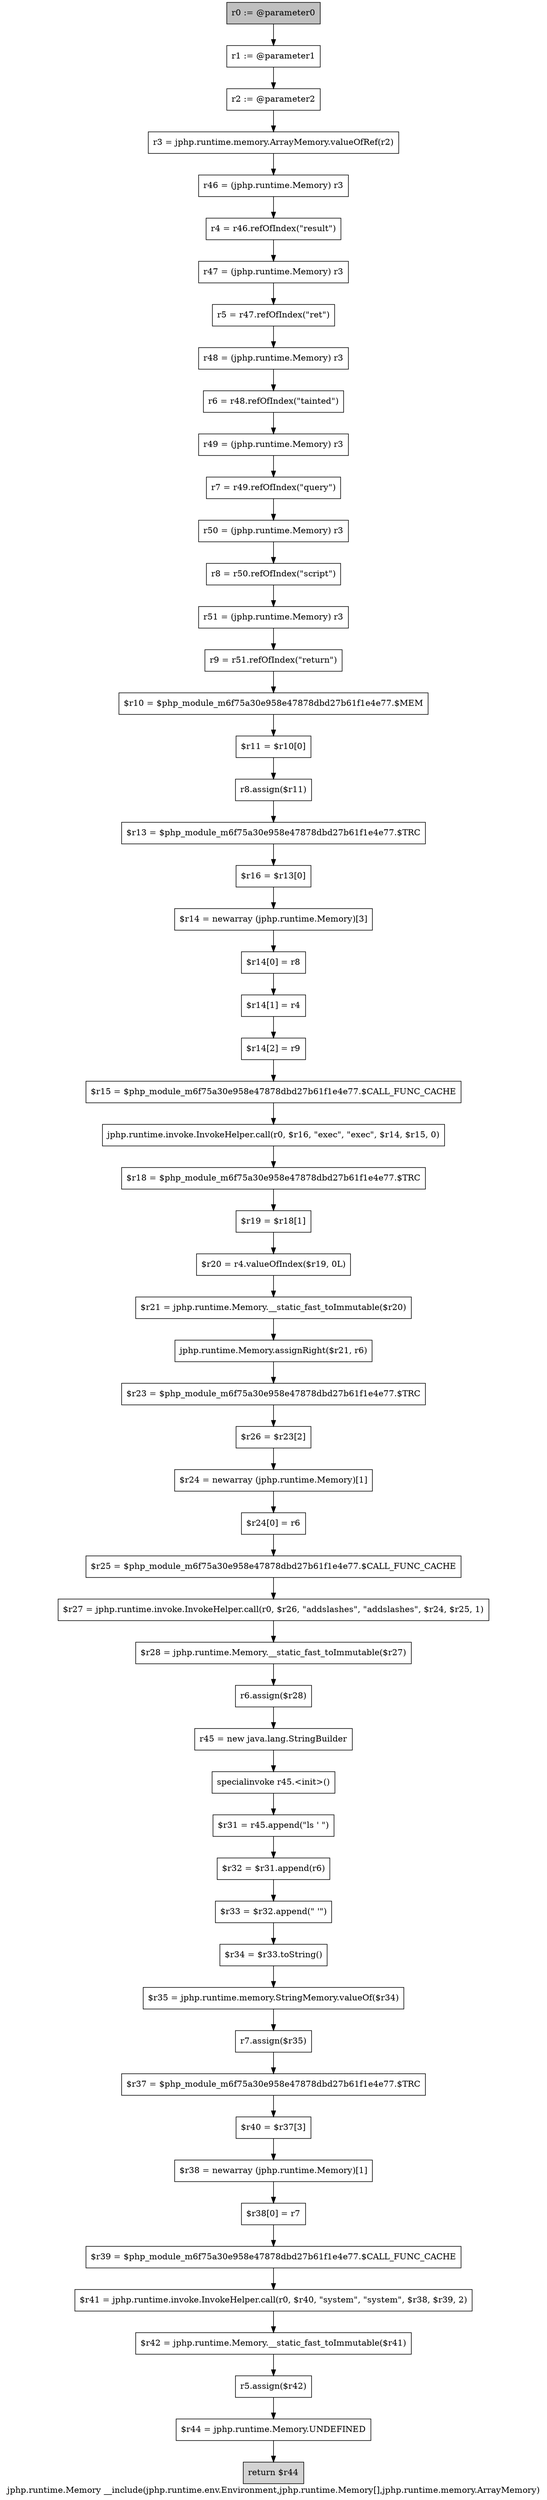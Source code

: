 digraph "jphp.runtime.Memory __include(jphp.runtime.env.Environment,jphp.runtime.Memory[],jphp.runtime.memory.ArrayMemory)" {
    label="jphp.runtime.Memory __include(jphp.runtime.env.Environment,jphp.runtime.Memory[],jphp.runtime.memory.ArrayMemory)";
    node [shape=box];
    "0" [style=filled,fillcolor=gray,label="r0 := @parameter0",];
    "1" [label="r1 := @parameter1",];
    "0"->"1";
    "2" [label="r2 := @parameter2",];
    "1"->"2";
    "3" [label="r3 = jphp.runtime.memory.ArrayMemory.valueOfRef(r2)",];
    "2"->"3";
    "4" [label="r46 = (jphp.runtime.Memory) r3",];
    "3"->"4";
    "5" [label="r4 = r46.refOfIndex(\"result\")",];
    "4"->"5";
    "6" [label="r47 = (jphp.runtime.Memory) r3",];
    "5"->"6";
    "7" [label="r5 = r47.refOfIndex(\"ret\")",];
    "6"->"7";
    "8" [label="r48 = (jphp.runtime.Memory) r3",];
    "7"->"8";
    "9" [label="r6 = r48.refOfIndex(\"tainted\")",];
    "8"->"9";
    "10" [label="r49 = (jphp.runtime.Memory) r3",];
    "9"->"10";
    "11" [label="r7 = r49.refOfIndex(\"query\")",];
    "10"->"11";
    "12" [label="r50 = (jphp.runtime.Memory) r3",];
    "11"->"12";
    "13" [label="r8 = r50.refOfIndex(\"script\")",];
    "12"->"13";
    "14" [label="r51 = (jphp.runtime.Memory) r3",];
    "13"->"14";
    "15" [label="r9 = r51.refOfIndex(\"return\")",];
    "14"->"15";
    "16" [label="$r10 = $php_module_m6f75a30e958e47878dbd27b61f1e4e77.$MEM",];
    "15"->"16";
    "17" [label="$r11 = $r10[0]",];
    "16"->"17";
    "18" [label="r8.assign($r11)",];
    "17"->"18";
    "19" [label="$r13 = $php_module_m6f75a30e958e47878dbd27b61f1e4e77.$TRC",];
    "18"->"19";
    "20" [label="$r16 = $r13[0]",];
    "19"->"20";
    "21" [label="$r14 = newarray (jphp.runtime.Memory)[3]",];
    "20"->"21";
    "22" [label="$r14[0] = r8",];
    "21"->"22";
    "23" [label="$r14[1] = r4",];
    "22"->"23";
    "24" [label="$r14[2] = r9",];
    "23"->"24";
    "25" [label="$r15 = $php_module_m6f75a30e958e47878dbd27b61f1e4e77.$CALL_FUNC_CACHE",];
    "24"->"25";
    "26" [label="jphp.runtime.invoke.InvokeHelper.call(r0, $r16, \"exec\", \"exec\", $r14, $r15, 0)",];
    "25"->"26";
    "27" [label="$r18 = $php_module_m6f75a30e958e47878dbd27b61f1e4e77.$TRC",];
    "26"->"27";
    "28" [label="$r19 = $r18[1]",];
    "27"->"28";
    "29" [label="$r20 = r4.valueOfIndex($r19, 0L)",];
    "28"->"29";
    "30" [label="$r21 = jphp.runtime.Memory.__static_fast_toImmutable($r20)",];
    "29"->"30";
    "31" [label="jphp.runtime.Memory.assignRight($r21, r6)",];
    "30"->"31";
    "32" [label="$r23 = $php_module_m6f75a30e958e47878dbd27b61f1e4e77.$TRC",];
    "31"->"32";
    "33" [label="$r26 = $r23[2]",];
    "32"->"33";
    "34" [label="$r24 = newarray (jphp.runtime.Memory)[1]",];
    "33"->"34";
    "35" [label="$r24[0] = r6",];
    "34"->"35";
    "36" [label="$r25 = $php_module_m6f75a30e958e47878dbd27b61f1e4e77.$CALL_FUNC_CACHE",];
    "35"->"36";
    "37" [label="$r27 = jphp.runtime.invoke.InvokeHelper.call(r0, $r26, \"addslashes\", \"addslashes\", $r24, $r25, 1)",];
    "36"->"37";
    "38" [label="$r28 = jphp.runtime.Memory.__static_fast_toImmutable($r27)",];
    "37"->"38";
    "39" [label="r6.assign($r28)",];
    "38"->"39";
    "40" [label="r45 = new java.lang.StringBuilder",];
    "39"->"40";
    "41" [label="specialinvoke r45.<init>()",];
    "40"->"41";
    "42" [label="$r31 = r45.append(\"ls \' \")",];
    "41"->"42";
    "43" [label="$r32 = $r31.append(r6)",];
    "42"->"43";
    "44" [label="$r33 = $r32.append(\" \'\")",];
    "43"->"44";
    "45" [label="$r34 = $r33.toString()",];
    "44"->"45";
    "46" [label="$r35 = jphp.runtime.memory.StringMemory.valueOf($r34)",];
    "45"->"46";
    "47" [label="r7.assign($r35)",];
    "46"->"47";
    "48" [label="$r37 = $php_module_m6f75a30e958e47878dbd27b61f1e4e77.$TRC",];
    "47"->"48";
    "49" [label="$r40 = $r37[3]",];
    "48"->"49";
    "50" [label="$r38 = newarray (jphp.runtime.Memory)[1]",];
    "49"->"50";
    "51" [label="$r38[0] = r7",];
    "50"->"51";
    "52" [label="$r39 = $php_module_m6f75a30e958e47878dbd27b61f1e4e77.$CALL_FUNC_CACHE",];
    "51"->"52";
    "53" [label="$r41 = jphp.runtime.invoke.InvokeHelper.call(r0, $r40, \"system\", \"system\", $r38, $r39, 2)",];
    "52"->"53";
    "54" [label="$r42 = jphp.runtime.Memory.__static_fast_toImmutable($r41)",];
    "53"->"54";
    "55" [label="r5.assign($r42)",];
    "54"->"55";
    "56" [label="$r44 = jphp.runtime.Memory.UNDEFINED",];
    "55"->"56";
    "57" [style=filled,fillcolor=lightgray,label="return $r44",];
    "56"->"57";
}
